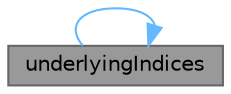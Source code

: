 digraph "underlyingIndices"
{
 // INTERACTIVE_SVG=YES
 // LATEX_PDF_SIZE
  bgcolor="transparent";
  edge [fontname=Helvetica,fontsize=10,labelfontname=Helvetica,labelfontsize=10];
  node [fontname=Helvetica,fontsize=10,shape=box,height=0.2,width=0.4];
  rankdir="RL";
  Node1 [label="underlyingIndices",height=0.2,width=0.4,color="gray40", fillcolor="grey60", style="filled", fontcolor="black",tooltip="Interface."];
  Node1 -> Node1 [dir="back",color="steelblue1",style="solid"];
}
